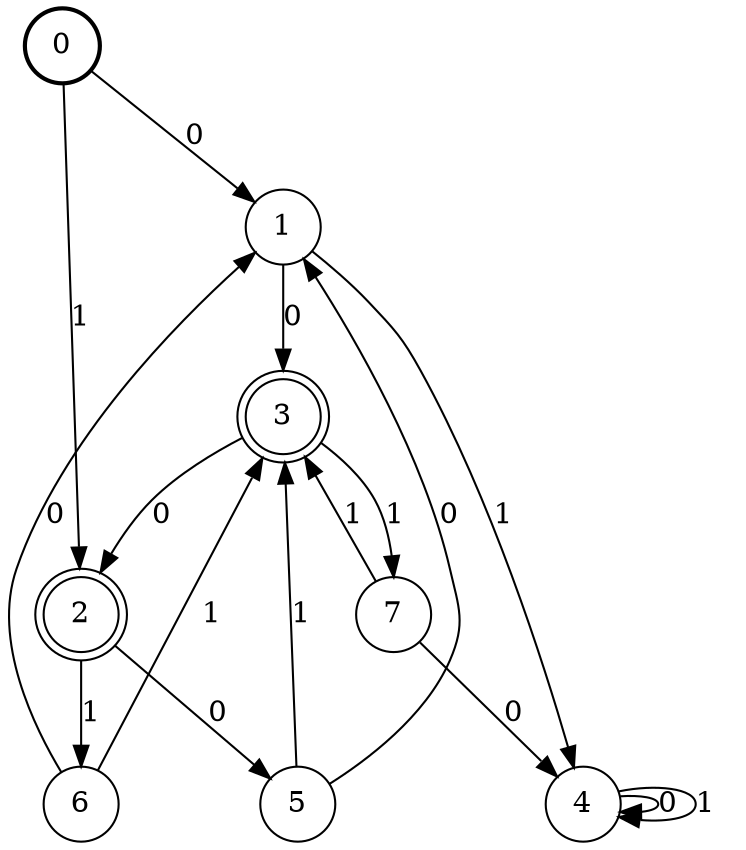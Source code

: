 digraph Automat {
    node [shape = circle];
    0 [style = "bold"];
    0 -> 1 [label = "0"];
    0 -> 2 [label = "1"];
    1 -> 3 [label = "0"];
    1 -> 4 [label = "1"];
    2 [peripheries=2]
    2 -> 5 [label = "0"];
    2 -> 6 [label = "1"];
    3 [peripheries=2]
    3 -> 2 [label = "0"];
    3 -> 7 [label = "1"];
    4 -> 4 [label = "0"];
    4 -> 4 [label = "1"];
    5 -> 1 [label = "0"];
    5 -> 3 [label = "1"];
    6 -> 1 [label = "0"];
    6 -> 3 [label = "1"];
    7 -> 4 [label = "0"];
    7 -> 3 [label = "1"];
}
